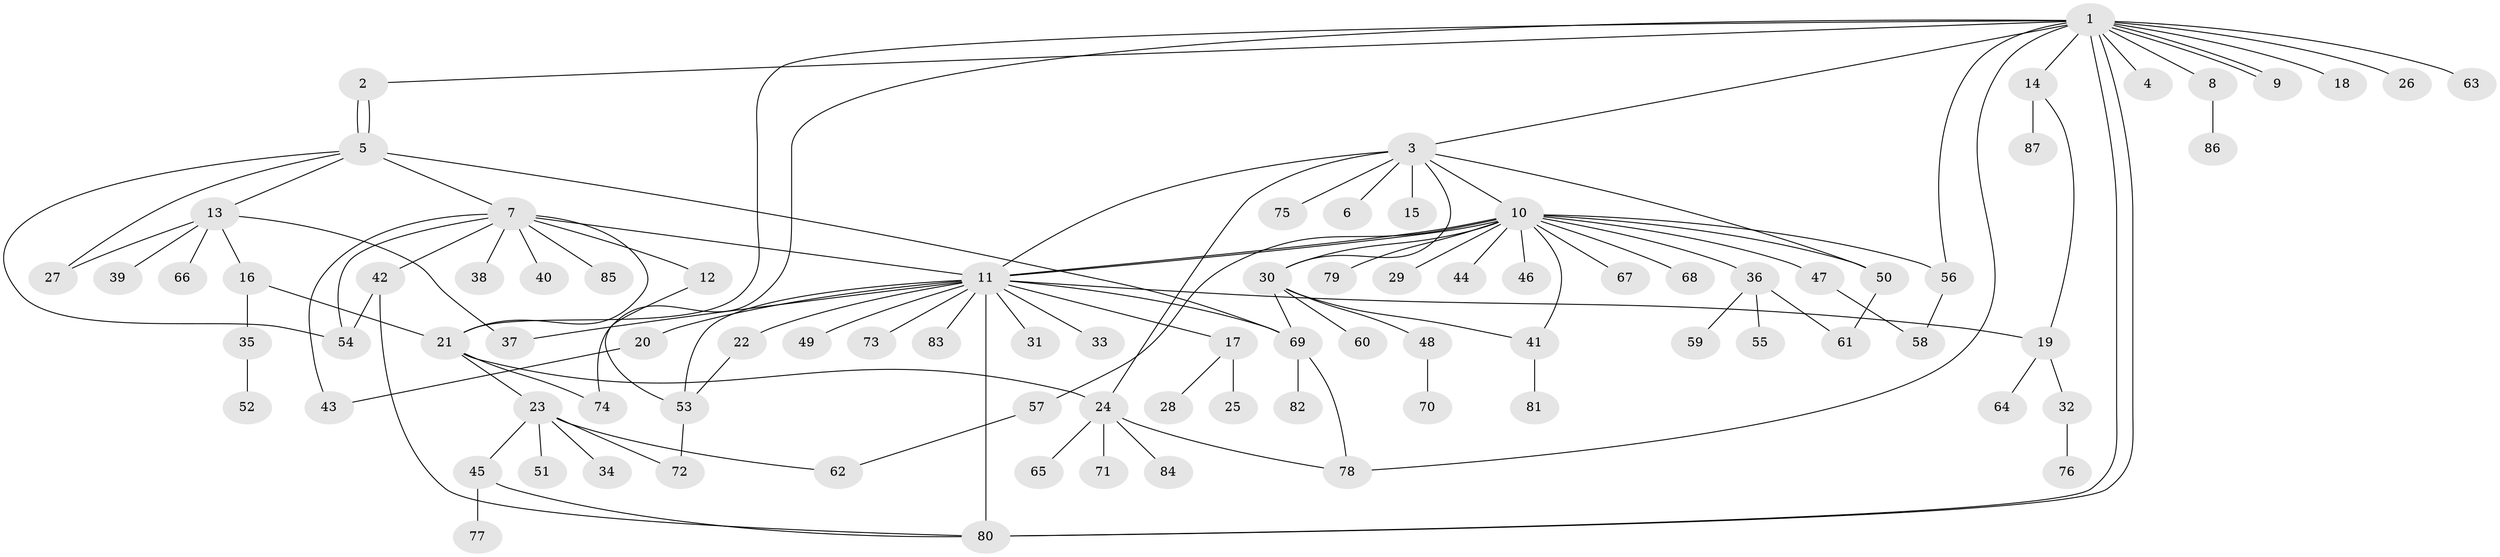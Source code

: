 // coarse degree distribution, {16: 0.023255813953488372, 3: 0.09302325581395349, 9: 0.023255813953488372, 1: 0.46511627906976744, 5: 0.046511627906976744, 7: 0.046511627906976744, 2: 0.23255813953488372, 15: 0.023255813953488372, 12: 0.023255813953488372, 4: 0.023255813953488372}
// Generated by graph-tools (version 1.1) at 2025/18/03/04/25 18:18:08]
// undirected, 87 vertices, 119 edges
graph export_dot {
graph [start="1"]
  node [color=gray90,style=filled];
  1;
  2;
  3;
  4;
  5;
  6;
  7;
  8;
  9;
  10;
  11;
  12;
  13;
  14;
  15;
  16;
  17;
  18;
  19;
  20;
  21;
  22;
  23;
  24;
  25;
  26;
  27;
  28;
  29;
  30;
  31;
  32;
  33;
  34;
  35;
  36;
  37;
  38;
  39;
  40;
  41;
  42;
  43;
  44;
  45;
  46;
  47;
  48;
  49;
  50;
  51;
  52;
  53;
  54;
  55;
  56;
  57;
  58;
  59;
  60;
  61;
  62;
  63;
  64;
  65;
  66;
  67;
  68;
  69;
  70;
  71;
  72;
  73;
  74;
  75;
  76;
  77;
  78;
  79;
  80;
  81;
  82;
  83;
  84;
  85;
  86;
  87;
  1 -- 2;
  1 -- 3;
  1 -- 4;
  1 -- 8;
  1 -- 9;
  1 -- 9;
  1 -- 14;
  1 -- 18;
  1 -- 21;
  1 -- 26;
  1 -- 56;
  1 -- 63;
  1 -- 74;
  1 -- 78;
  1 -- 80;
  1 -- 80;
  2 -- 5;
  2 -- 5;
  3 -- 6;
  3 -- 10;
  3 -- 11;
  3 -- 15;
  3 -- 24;
  3 -- 30;
  3 -- 50;
  3 -- 75;
  5 -- 7;
  5 -- 13;
  5 -- 27;
  5 -- 54;
  5 -- 69;
  7 -- 11;
  7 -- 12;
  7 -- 21;
  7 -- 38;
  7 -- 40;
  7 -- 42;
  7 -- 43;
  7 -- 54;
  7 -- 85;
  8 -- 86;
  10 -- 11;
  10 -- 11;
  10 -- 29;
  10 -- 30;
  10 -- 36;
  10 -- 41;
  10 -- 44;
  10 -- 46;
  10 -- 47;
  10 -- 50;
  10 -- 56;
  10 -- 57;
  10 -- 67;
  10 -- 68;
  10 -- 79;
  11 -- 17;
  11 -- 19;
  11 -- 20;
  11 -- 22;
  11 -- 31;
  11 -- 33;
  11 -- 37;
  11 -- 49;
  11 -- 53;
  11 -- 69;
  11 -- 73;
  11 -- 80;
  11 -- 83;
  12 -- 53;
  13 -- 16;
  13 -- 27;
  13 -- 37;
  13 -- 39;
  13 -- 66;
  14 -- 19;
  14 -- 87;
  16 -- 21;
  16 -- 35;
  17 -- 25;
  17 -- 28;
  19 -- 32;
  19 -- 64;
  20 -- 43;
  21 -- 23;
  21 -- 24;
  21 -- 74;
  22 -- 53;
  23 -- 34;
  23 -- 45;
  23 -- 51;
  23 -- 62;
  23 -- 72;
  24 -- 65;
  24 -- 71;
  24 -- 78;
  24 -- 84;
  30 -- 41;
  30 -- 48;
  30 -- 60;
  30 -- 69;
  32 -- 76;
  35 -- 52;
  36 -- 55;
  36 -- 59;
  36 -- 61;
  41 -- 81;
  42 -- 54;
  42 -- 80;
  45 -- 77;
  45 -- 80;
  47 -- 58;
  48 -- 70;
  50 -- 61;
  53 -- 72;
  56 -- 58;
  57 -- 62;
  69 -- 78;
  69 -- 82;
}
